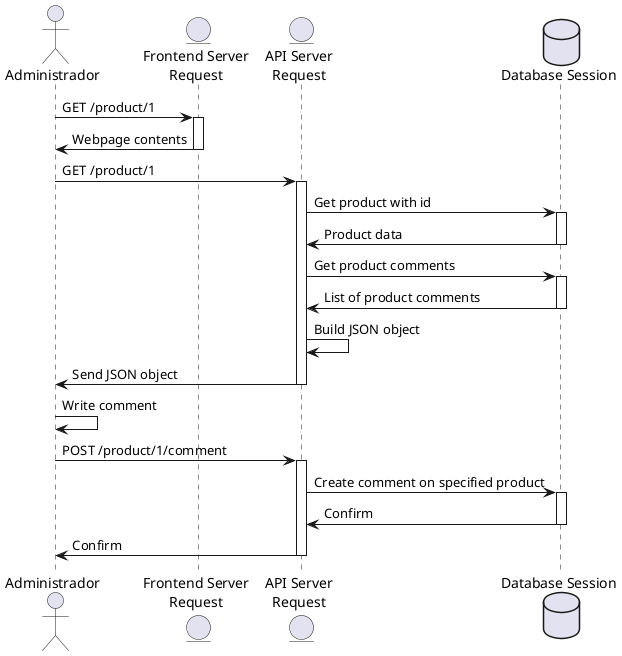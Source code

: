 @startuml sequence1

actor "Administrador" as user
entity "Frontend Server\nRequest" as fe
entity "API Server\nRequest" as api
database "Database Session" as db

user -> fe : GET /product/1
activate fe
fe -> user : Webpage contents
deactivate fe
user -> api : GET /product/1
activate api
api -> db : Get product with id
activate db
db -> api : Product data
deactivate db
api -> db : Get product comments
activate db
db -> api : List of product comments
deactivate db
api -> api : Build JSON object
api -> user : Send JSON object
deactivate api
user -> user : Write comment
user -> api : POST /product/1/comment
activate api
api -> db : Create comment on specified product
activate db
db -> api : Confirm
deactivate db
api -> user : Confirm
deactivate api

@enduml